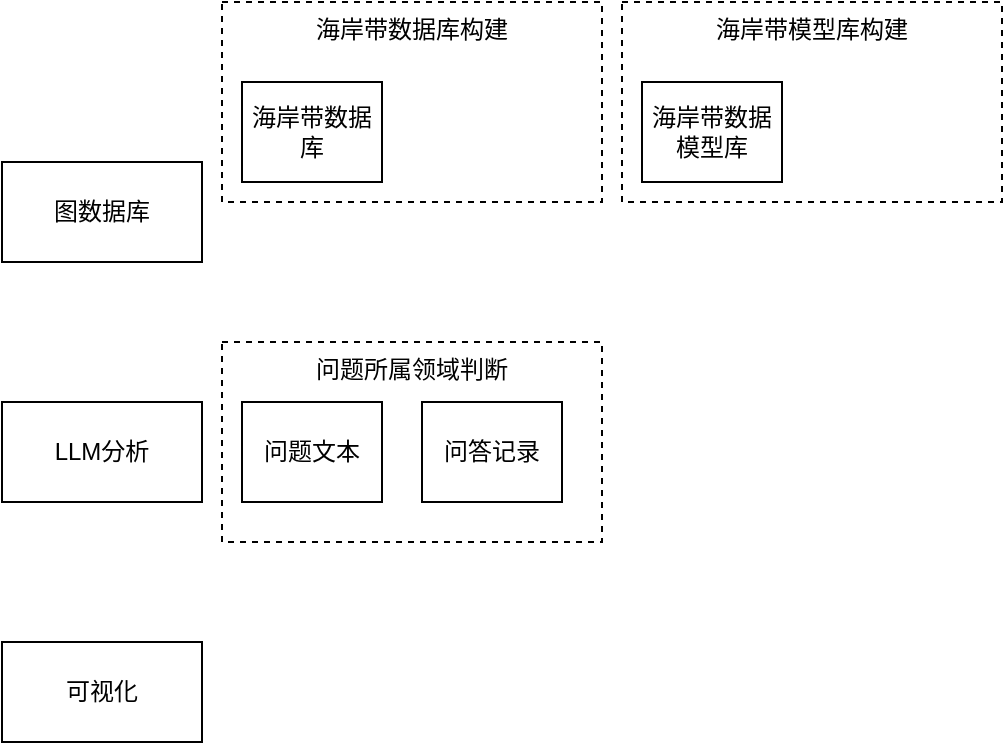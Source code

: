 <mxfile version="23.1.1" type="github">
  <diagram name="第 1 页" id="f5ulpupAscawbV42hnoZ">
    <mxGraphModel dx="1426" dy="793" grid="1" gridSize="10" guides="1" tooltips="1" connect="1" arrows="1" fold="1" page="1" pageScale="1" pageWidth="827" pageHeight="1169" math="0" shadow="0">
      <root>
        <mxCell id="0" />
        <mxCell id="1" parent="0" />
        <mxCell id="IABtvT5QV9HdPnawqKWd-9" value="海岸带模型库构建" style="rounded=0;whiteSpace=wrap;html=1;dashed=1;verticalAlign=top;" vertex="1" parent="1">
          <mxGeometry x="440" y="60" width="190" height="100" as="geometry" />
        </mxCell>
        <mxCell id="IABtvT5QV9HdPnawqKWd-8" value="海岸带数据库构建" style="rounded=0;whiteSpace=wrap;html=1;dashed=1;verticalAlign=top;" vertex="1" parent="1">
          <mxGeometry x="240" y="60" width="190" height="100" as="geometry" />
        </mxCell>
        <mxCell id="IABtvT5QV9HdPnawqKWd-1" value="图数据库" style="rounded=0;whiteSpace=wrap;html=1;" vertex="1" parent="1">
          <mxGeometry x="130" y="140" width="100" height="50" as="geometry" />
        </mxCell>
        <mxCell id="IABtvT5QV9HdPnawqKWd-2" value="LLM分析" style="rounded=0;whiteSpace=wrap;html=1;" vertex="1" parent="1">
          <mxGeometry x="130" y="260" width="100" height="50" as="geometry" />
        </mxCell>
        <mxCell id="IABtvT5QV9HdPnawqKWd-3" value="可视化" style="rounded=0;whiteSpace=wrap;html=1;" vertex="1" parent="1">
          <mxGeometry x="130" y="380" width="100" height="50" as="geometry" />
        </mxCell>
        <mxCell id="IABtvT5QV9HdPnawqKWd-4" value="海岸带数据库" style="rounded=0;whiteSpace=wrap;html=1;" vertex="1" parent="1">
          <mxGeometry x="250" y="100" width="70" height="50" as="geometry" />
        </mxCell>
        <mxCell id="IABtvT5QV9HdPnawqKWd-5" value="海岸带数据模型库" style="rounded=0;whiteSpace=wrap;html=1;" vertex="1" parent="1">
          <mxGeometry x="450" y="100" width="70" height="50" as="geometry" />
        </mxCell>
        <mxCell id="IABtvT5QV9HdPnawqKWd-10" value="问题所属领域判断" style="rounded=0;whiteSpace=wrap;html=1;dashed=1;verticalAlign=top;" vertex="1" parent="1">
          <mxGeometry x="240" y="230" width="190" height="100" as="geometry" />
        </mxCell>
        <mxCell id="IABtvT5QV9HdPnawqKWd-7" value="问题文本" style="rounded=0;whiteSpace=wrap;html=1;" vertex="1" parent="1">
          <mxGeometry x="250" y="260" width="70" height="50" as="geometry" />
        </mxCell>
        <mxCell id="IABtvT5QV9HdPnawqKWd-11" value="问答记录" style="rounded=0;whiteSpace=wrap;html=1;" vertex="1" parent="1">
          <mxGeometry x="340" y="260" width="70" height="50" as="geometry" />
        </mxCell>
      </root>
    </mxGraphModel>
  </diagram>
</mxfile>
